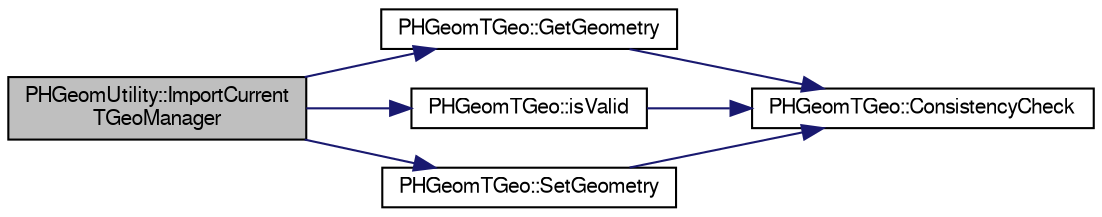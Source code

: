 digraph "PHGeomUtility::ImportCurrentTGeoManager"
{
  bgcolor="transparent";
  edge [fontname="FreeSans",fontsize="10",labelfontname="FreeSans",labelfontsize="10"];
  node [fontname="FreeSans",fontsize="10",shape=record];
  rankdir="LR";
  Node1 [label="PHGeomUtility::ImportCurrent\lTGeoManager",height=0.2,width=0.4,color="black", fillcolor="grey75", style="filled" fontcolor="black"];
  Node1 -> Node2 [color="midnightblue",fontsize="10",style="solid",fontname="FreeSans"];
  Node2 [label="PHGeomTGeo::GetGeometry",height=0.2,width=0.4,color="black",URL="$d7/d6d/classPHGeomTGeo.html#a3e111f6229f7ce6392b14a98fdf5bea9"];
  Node2 -> Node3 [color="midnightblue",fontsize="10",style="solid",fontname="FreeSans"];
  Node3 [label="PHGeomTGeo::ConsistencyCheck",height=0.2,width=0.4,color="black",URL="$d7/d6d/classPHGeomTGeo.html#af37739b87530fe2bbd5d8d03098c1821"];
  Node1 -> Node4 [color="midnightblue",fontsize="10",style="solid",fontname="FreeSans"];
  Node4 [label="PHGeomTGeo::isValid",height=0.2,width=0.4,color="black",URL="$d7/d6d/classPHGeomTGeo.html#a69190f7dbaee394d90516bce19e224a0",tooltip="isValid returns non zero if object contains vailid data "];
  Node4 -> Node3 [color="midnightblue",fontsize="10",style="solid",fontname="FreeSans"];
  Node1 -> Node5 [color="midnightblue",fontsize="10",style="solid",fontname="FreeSans"];
  Node5 [label="PHGeomTGeo::SetGeometry",height=0.2,width=0.4,color="black",URL="$d7/d6d/classPHGeomTGeo.html#a8b2df41583e27a653458c6aae76a2926"];
  Node5 -> Node3 [color="midnightblue",fontsize="10",style="solid",fontname="FreeSans"];
}
